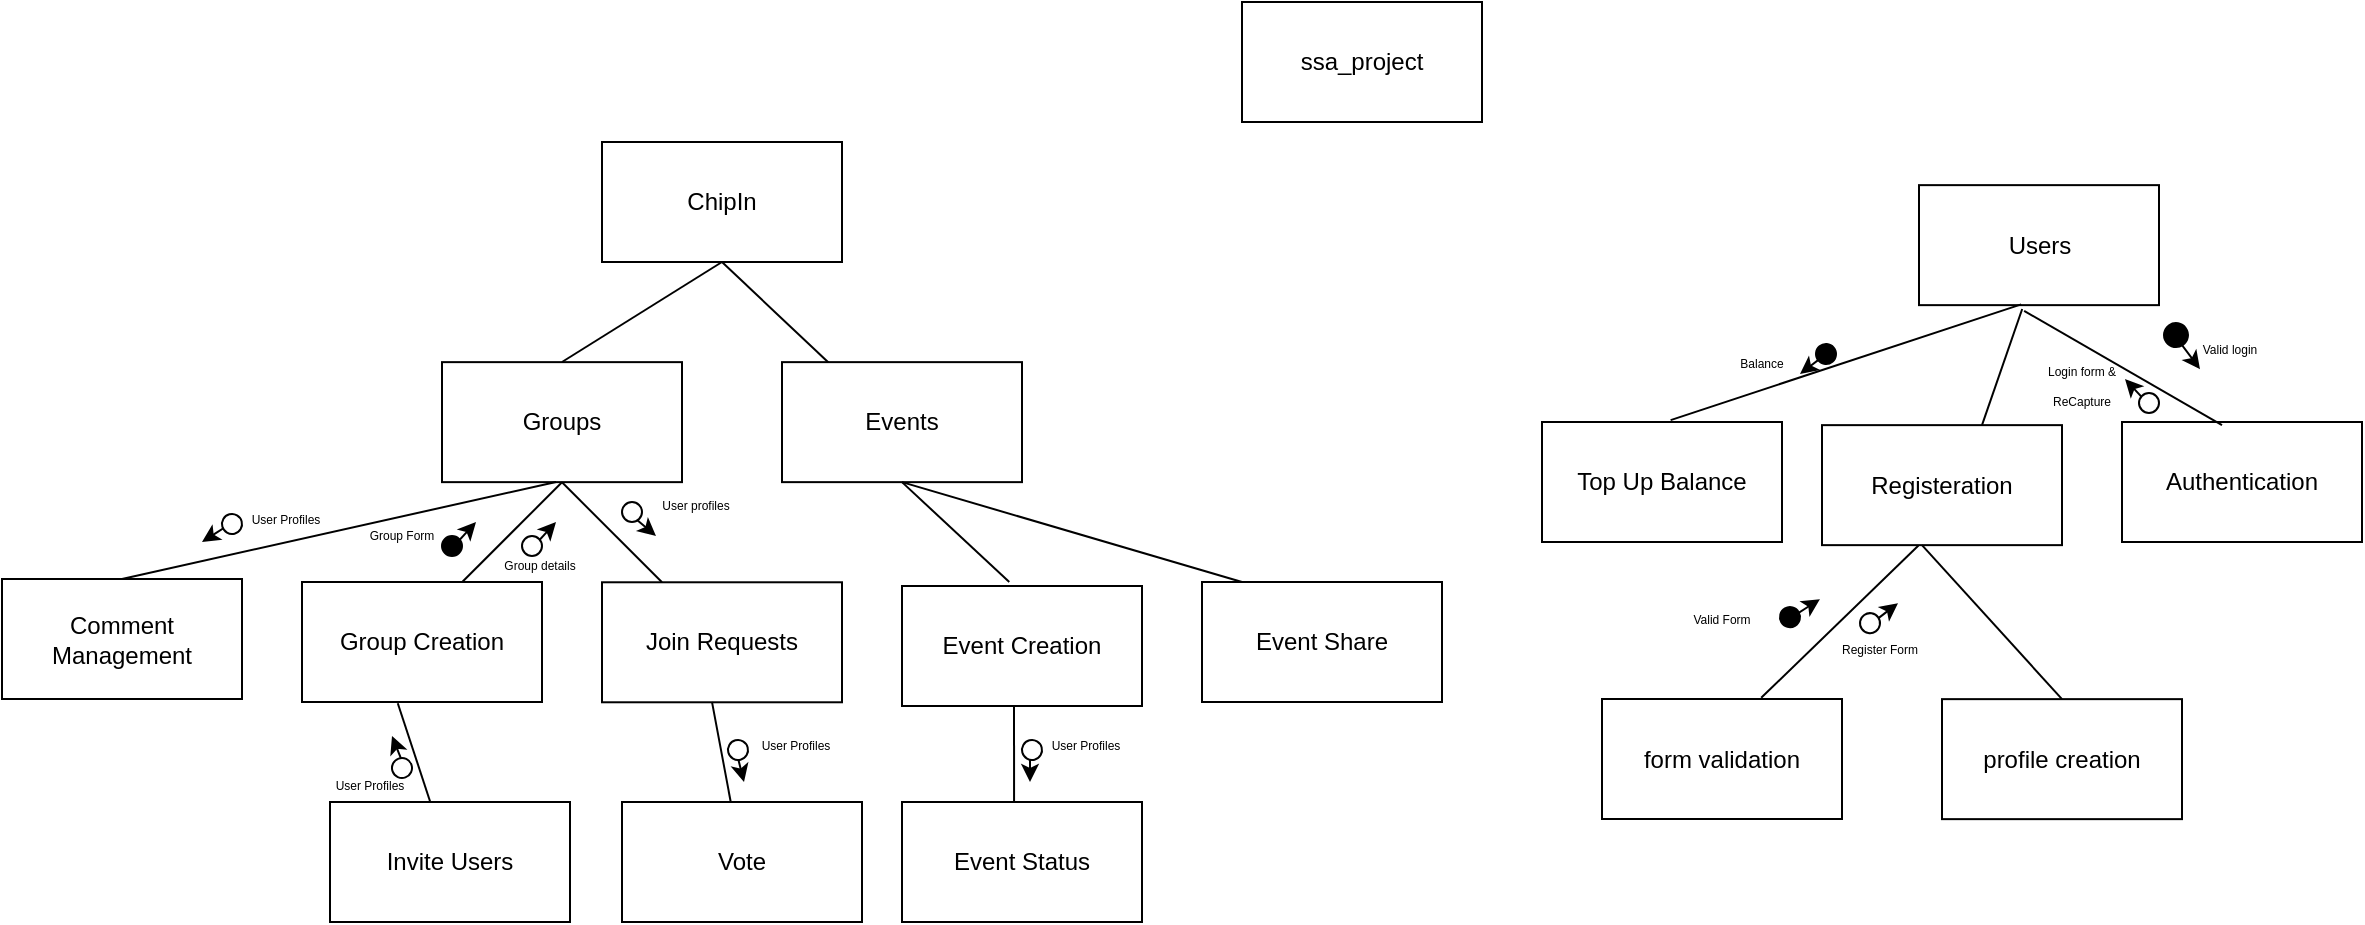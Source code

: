 <mxfile version="24.8.6">
  <diagram name="Page-1" id="F0x61UBy74klwsJbcUI1">
    <mxGraphModel dx="1172" dy="470" grid="1" gridSize="10" guides="1" tooltips="1" connect="1" arrows="1" fold="1" page="1" pageScale="1" pageWidth="827" pageHeight="1169" math="0" shadow="0">
      <root>
        <mxCell id="0" />
        <mxCell id="1" parent="0" />
        <mxCell id="L8NSSJwV17tFGSihtROY-1" value="ssa_project" style="rounded=0;whiteSpace=wrap;html=1;" parent="1" vertex="1">
          <mxGeometry x="870" y="80" width="120" height="60" as="geometry" />
        </mxCell>
        <mxCell id="L8NSSJwV17tFGSihtROY-7" value="Users" style="rounded=0;whiteSpace=wrap;html=1;" parent="1" vertex="1">
          <mxGeometry x="1208.5" y="171.57" width="120" height="60" as="geometry" />
        </mxCell>
        <mxCell id="L8NSSJwV17tFGSihtROY-8" value="ChipIn" style="rounded=0;whiteSpace=wrap;html=1;" parent="1" vertex="1">
          <mxGeometry x="550" y="150" width="120" height="60" as="geometry" />
        </mxCell>
        <mxCell id="L8NSSJwV17tFGSihtROY-9" value="Registeration" style="rounded=0;whiteSpace=wrap;html=1;" parent="1" vertex="1">
          <mxGeometry x="1160" y="291.57" width="120" height="60" as="geometry" />
        </mxCell>
        <mxCell id="L8NSSJwV17tFGSihtROY-10" value="Authentication" style="rounded=0;whiteSpace=wrap;html=1;" parent="1" vertex="1">
          <mxGeometry x="1310" y="290" width="120" height="60" as="geometry" />
        </mxCell>
        <mxCell id="L8NSSJwV17tFGSihtROY-11" value="" style="endArrow=none;html=1;rounded=0;entryX=0.5;entryY=1;entryDx=0;entryDy=0;" parent="1" target="L8NSSJwV17tFGSihtROY-8" edge="1">
          <mxGeometry width="50" height="50" relative="1" as="geometry">
            <mxPoint x="530" y="260" as="sourcePoint" />
            <mxPoint x="510" y="210" as="targetPoint" />
          </mxGeometry>
        </mxCell>
        <mxCell id="L8NSSJwV17tFGSihtROY-12" value="Groups" style="rounded=0;whiteSpace=wrap;html=1;" parent="1" vertex="1">
          <mxGeometry x="470" y="260.07" width="120" height="60" as="geometry" />
        </mxCell>
        <mxCell id="L8NSSJwV17tFGSihtROY-13" value="form validation" style="rounded=0;whiteSpace=wrap;html=1;" parent="1" vertex="1">
          <mxGeometry x="1050" y="428.5" width="120" height="60" as="geometry" />
        </mxCell>
        <mxCell id="L8NSSJwV17tFGSihtROY-14" value="profile creation" style="rounded=0;whiteSpace=wrap;html=1;" parent="1" vertex="1">
          <mxGeometry x="1220" y="428.57" width="120" height="60" as="geometry" />
        </mxCell>
        <mxCell id="L8NSSJwV17tFGSihtROY-15" value="" style="endArrow=none;html=1;rounded=0;entryX=0.402;entryY=1.003;entryDx=0;entryDy=0;entryPerimeter=0;exitX=0.58;exitY=-0.011;exitDx=0;exitDy=0;exitPerimeter=0;" parent="1" target="L8NSSJwV17tFGSihtROY-9" edge="1">
          <mxGeometry width="50" height="50" relative="1" as="geometry">
            <mxPoint x="1129.6" y="427.91" as="sourcePoint" />
            <mxPoint x="1190" y="343.64" as="targetPoint" />
          </mxGeometry>
        </mxCell>
        <mxCell id="L8NSSJwV17tFGSihtROY-16" value="" style="endArrow=none;html=1;rounded=0;exitX=0.5;exitY=0;exitDx=0;exitDy=0;" parent="1" source="L8NSSJwV17tFGSihtROY-14" edge="1">
          <mxGeometry width="50" height="50" relative="1" as="geometry">
            <mxPoint x="1277.56" y="394.17" as="sourcePoint" />
            <mxPoint x="1210" y="351.57" as="targetPoint" />
          </mxGeometry>
        </mxCell>
        <mxCell id="L8NSSJwV17tFGSihtROY-21" value="Group Creation" style="rounded=0;whiteSpace=wrap;html=1;" parent="1" vertex="1">
          <mxGeometry x="400" y="370" width="120" height="60" as="geometry" />
        </mxCell>
        <mxCell id="L8NSSJwV17tFGSihtROY-22" value="Join Requests" style="rounded=0;whiteSpace=wrap;html=1;" parent="1" vertex="1">
          <mxGeometry x="550" y="370.14" width="120" height="60" as="geometry" />
        </mxCell>
        <mxCell id="L8NSSJwV17tFGSihtROY-28" value="" style="endArrow=none;html=1;rounded=0;entryX=0.399;entryY=1.01;entryDx=0;entryDy=0;entryPerimeter=0;" parent="1" source="L8NSSJwV17tFGSihtROY-31" target="L8NSSJwV17tFGSihtROY-21" edge="1">
          <mxGeometry width="50" height="50" relative="1" as="geometry">
            <mxPoint x="380" y="490" as="sourcePoint" />
            <mxPoint x="430" y="430" as="targetPoint" />
          </mxGeometry>
        </mxCell>
        <mxCell id="L8NSSJwV17tFGSihtROY-31" value="Invite Users" style="rounded=0;whiteSpace=wrap;html=1;" parent="1" vertex="1">
          <mxGeometry x="414" y="480" width="120" height="60" as="geometry" />
        </mxCell>
        <mxCell id="L8NSSJwV17tFGSihtROY-32" value="" style="endArrow=none;html=1;rounded=0;entryX=0.399;entryY=1.01;entryDx=0;entryDy=0;entryPerimeter=0;" parent="1" source="L8NSSJwV17tFGSihtROY-33" edge="1">
          <mxGeometry width="50" height="50" relative="1" as="geometry">
            <mxPoint x="610" y="470" as="sourcePoint" />
            <mxPoint x="605" y="430" as="targetPoint" />
          </mxGeometry>
        </mxCell>
        <mxCell id="L8NSSJwV17tFGSihtROY-33" value="Vote" style="rounded=0;whiteSpace=wrap;html=1;" parent="1" vertex="1">
          <mxGeometry x="560" y="480" width="120" height="60" as="geometry" />
        </mxCell>
        <mxCell id="L8NSSJwV17tFGSihtROY-18" value="" style="endArrow=none;html=1;rounded=0;" parent="1" edge="1">
          <mxGeometry width="50" height="50" relative="1" as="geometry">
            <mxPoint x="480" y="370.14" as="sourcePoint" />
            <mxPoint x="530" y="320.14" as="targetPoint" />
          </mxGeometry>
        </mxCell>
        <mxCell id="L8NSSJwV17tFGSihtROY-19" value="" style="endArrow=none;html=1;rounded=0;" parent="1" edge="1">
          <mxGeometry width="50" height="50" relative="1" as="geometry">
            <mxPoint x="530" y="320.14" as="sourcePoint" />
            <mxPoint x="580" y="370.14" as="targetPoint" />
          </mxGeometry>
        </mxCell>
        <mxCell id="L8NSSJwV17tFGSihtROY-37" value="" style="group;rotation=15;" parent="1" vertex="1" connectable="0">
          <mxGeometry x="1140" y="376.57" width="17" height="17" as="geometry" />
        </mxCell>
        <mxCell id="L8NSSJwV17tFGSihtROY-35" value="" style="ellipse;whiteSpace=wrap;html=1;aspect=fixed;fillColor=#000000;rotation=15;" parent="L8NSSJwV17tFGSihtROY-37" vertex="1">
          <mxGeometry x="-1" y="6" width="10" height="10" as="geometry" />
        </mxCell>
        <mxCell id="L8NSSJwV17tFGSihtROY-36" value="" style="endArrow=classic;html=1;rounded=0;exitX=1;exitY=0;exitDx=0;exitDy=0;" parent="L8NSSJwV17tFGSihtROY-37" edge="1">
          <mxGeometry width="50" height="50" relative="1" as="geometry">
            <mxPoint x="5" y="11" as="sourcePoint" />
            <mxPoint x="19" y="2" as="targetPoint" />
          </mxGeometry>
        </mxCell>
        <mxCell id="L8NSSJwV17tFGSihtROY-40" value="" style="group;rotation=0;" parent="1" vertex="1" connectable="0">
          <mxGeometry x="470" y="340" width="17" height="17" as="geometry" />
        </mxCell>
        <mxCell id="L8NSSJwV17tFGSihtROY-41" value="" style="ellipse;whiteSpace=wrap;html=1;aspect=fixed;fillColor=#000000;rotation=0;" parent="L8NSSJwV17tFGSihtROY-40" vertex="1">
          <mxGeometry y="7" width="10" height="10" as="geometry" />
        </mxCell>
        <mxCell id="L8NSSJwV17tFGSihtROY-42" value="" style="endArrow=classic;html=1;rounded=0;exitX=1;exitY=0;exitDx=0;exitDy=0;" parent="L8NSSJwV17tFGSihtROY-40" edge="1">
          <mxGeometry width="50" height="50" relative="1" as="geometry">
            <mxPoint x="6" y="12" as="sourcePoint" />
            <mxPoint x="17" as="targetPoint" />
          </mxGeometry>
        </mxCell>
        <mxCell id="L8NSSJwV17tFGSihtROY-52" value="" style="group" parent="1" vertex="1" connectable="0">
          <mxGeometry x="510" y="340" width="17" height="17" as="geometry" />
        </mxCell>
        <mxCell id="L8NSSJwV17tFGSihtROY-51" value="" style="endArrow=classic;html=1;rounded=0;exitX=1;exitY=0;exitDx=0;exitDy=0;" parent="L8NSSJwV17tFGSihtROY-52" edge="1">
          <mxGeometry width="50" height="50" relative="1" as="geometry">
            <mxPoint x="6" y="12" as="sourcePoint" />
            <mxPoint x="17" as="targetPoint" />
          </mxGeometry>
        </mxCell>
        <mxCell id="L8NSSJwV17tFGSihtROY-50" value="" style="ellipse;whiteSpace=wrap;html=1;aspect=fixed;fillColor=#FFFFFF;rotation=0;strokeColor=#000000;" parent="L8NSSJwV17tFGSihtROY-52" vertex="1">
          <mxGeometry y="7" width="10" height="10" as="geometry" />
        </mxCell>
        <mxCell id="L8NSSJwV17tFGSihtROY-53" value="" style="group;rotation=10;" parent="1" vertex="1" connectable="0">
          <mxGeometry x="1180" y="379.57" width="17" height="17" as="geometry" />
        </mxCell>
        <mxCell id="L8NSSJwV17tFGSihtROY-54" value="" style="endArrow=classic;html=1;rounded=0;exitX=1;exitY=0;exitDx=0;exitDy=0;" parent="L8NSSJwV17tFGSihtROY-53" edge="1">
          <mxGeometry width="50" height="50" relative="1" as="geometry">
            <mxPoint x="5" y="11" as="sourcePoint" />
            <mxPoint x="18" y="1" as="targetPoint" />
          </mxGeometry>
        </mxCell>
        <mxCell id="L8NSSJwV17tFGSihtROY-55" value="" style="ellipse;whiteSpace=wrap;html=1;aspect=fixed;fillColor=#FFFFFF;rotation=10;strokeColor=#000000;" parent="L8NSSJwV17tFGSihtROY-53" vertex="1">
          <mxGeometry x="-1" y="6" width="10" height="10" as="geometry" />
        </mxCell>
        <mxCell id="L8NSSJwV17tFGSihtROY-57" value="" style="group;rotation=-65;" parent="1" vertex="1" connectable="0">
          <mxGeometry x="440" y="450" width="17" height="17" as="geometry" />
        </mxCell>
        <mxCell id="L8NSSJwV17tFGSihtROY-58" value="" style="endArrow=classic;html=1;rounded=0;exitX=1;exitY=0;exitDx=0;exitDy=0;" parent="L8NSSJwV17tFGSihtROY-57" edge="1">
          <mxGeometry width="50" height="50" relative="1" as="geometry">
            <mxPoint x="11" y="12" as="sourcePoint" />
            <mxPoint x="5" y="-3" as="targetPoint" />
          </mxGeometry>
        </mxCell>
        <mxCell id="L8NSSJwV17tFGSihtROY-59" value="" style="ellipse;whiteSpace=wrap;html=1;aspect=fixed;fillColor=#FFFFFF;rotation=-65;strokeColor=#000000;" parent="L8NSSJwV17tFGSihtROY-57" vertex="1">
          <mxGeometry x="5" y="8" width="10" height="10" as="geometry" />
        </mxCell>
        <mxCell id="L8NSSJwV17tFGSihtROY-61" value="" style="group;rotation=120;" parent="1" vertex="1" connectable="0">
          <mxGeometry x="610" y="450" width="17" height="17" as="geometry" />
        </mxCell>
        <mxCell id="L8NSSJwV17tFGSihtROY-62" value="" style="endArrow=classic;html=1;rounded=0;exitX=1;exitY=0;exitDx=0;exitDy=0;" parent="L8NSSJwV17tFGSihtROY-61" edge="1">
          <mxGeometry width="50" height="50" relative="1" as="geometry">
            <mxPoint x="7" y="4" as="sourcePoint" />
            <mxPoint x="11" y="20" as="targetPoint" />
          </mxGeometry>
        </mxCell>
        <mxCell id="L8NSSJwV17tFGSihtROY-63" value="" style="ellipse;whiteSpace=wrap;html=1;aspect=fixed;fillColor=#FFFFFF;rotation=120;strokeColor=#000000;" parent="L8NSSJwV17tFGSihtROY-61" vertex="1">
          <mxGeometry x="3" y="-1" width="10" height="10" as="geometry" />
        </mxCell>
        <mxCell id="L8NSSJwV17tFGSihtROY-65" value="" style="group;rotation=90;" parent="1" vertex="1" connectable="0">
          <mxGeometry x="560" y="330" width="17" height="17" as="geometry" />
        </mxCell>
        <mxCell id="L8NSSJwV17tFGSihtROY-66" value="" style="endArrow=classic;html=1;rounded=0;exitX=1;exitY=0;exitDx=0;exitDy=0;" parent="L8NSSJwV17tFGSihtROY-65" edge="1">
          <mxGeometry width="50" height="50" relative="1" as="geometry">
            <mxPoint x="4" y="6" as="sourcePoint" />
            <mxPoint x="17" y="17" as="targetPoint" />
          </mxGeometry>
        </mxCell>
        <mxCell id="L8NSSJwV17tFGSihtROY-67" value="" style="ellipse;whiteSpace=wrap;html=1;aspect=fixed;fillColor=#FFFFFF;rotation=90;strokeColor=#000000;" parent="L8NSSJwV17tFGSihtROY-65" vertex="1">
          <mxGeometry width="10" height="10" as="geometry" />
        </mxCell>
        <mxCell id="L8NSSJwV17tFGSihtROY-92" value="&lt;font style=&quot;font-size: 6px;&quot;&gt;Valid login&lt;/font&gt;" style="text;html=1;align=center;verticalAlign=middle;whiteSpace=wrap;rounded=0;" parent="1" vertex="1">
          <mxGeometry x="1344" y="241.57" width="40" height="20" as="geometry" />
        </mxCell>
        <mxCell id="L8NSSJwV17tFGSihtROY-93" value="&lt;span style=&quot;font-size: 6px;&quot;&gt;Valid Form&lt;/span&gt;" style="text;html=1;align=center;verticalAlign=middle;whiteSpace=wrap;rounded=0;" parent="1" vertex="1">
          <mxGeometry x="1090" y="376.57" width="40" height="20" as="geometry" />
        </mxCell>
        <mxCell id="L8NSSJwV17tFGSihtROY-95" value="&lt;span style=&quot;font-size: 6px;&quot;&gt;Register Form&lt;/span&gt;" style="text;html=1;align=center;verticalAlign=middle;whiteSpace=wrap;rounded=0;" parent="1" vertex="1">
          <mxGeometry x="1168.5" y="391.71" width="40" height="20" as="geometry" />
        </mxCell>
        <mxCell id="L8NSSJwV17tFGSihtROY-96" value="&lt;font style=&quot;font-size: 6px;&quot;&gt;Group Form&lt;/font&gt;" style="text;html=1;align=center;verticalAlign=middle;whiteSpace=wrap;rounded=0;" parent="1" vertex="1">
          <mxGeometry x="430" y="335" width="40" height="20" as="geometry" />
        </mxCell>
        <mxCell id="L8NSSJwV17tFGSihtROY-98" value="&lt;font style=&quot;font-size: 6px;&quot;&gt;User Profiles&lt;/font&gt;" style="text;html=1;align=center;verticalAlign=middle;whiteSpace=wrap;rounded=0;" parent="1" vertex="1">
          <mxGeometry x="414" y="460" width="40" height="20" as="geometry" />
        </mxCell>
        <mxCell id="L8NSSJwV17tFGSihtROY-100" value="&lt;font style=&quot;font-size: 6px;&quot;&gt;User Profiles&lt;/font&gt;" style="text;html=1;align=center;verticalAlign=middle;whiteSpace=wrap;rounded=0;" parent="1" vertex="1">
          <mxGeometry x="627" y="440" width="40" height="20" as="geometry" />
        </mxCell>
        <mxCell id="L8NSSJwV17tFGSihtROY-101" value="&lt;font style=&quot;font-size: 6px;&quot;&gt;Group details&lt;/font&gt;" style="text;html=1;align=center;verticalAlign=middle;whiteSpace=wrap;rounded=0;" parent="1" vertex="1">
          <mxGeometry x="498.5" y="350" width="40" height="20" as="geometry" />
        </mxCell>
        <mxCell id="L8NSSJwV17tFGSihtROY-102" value="&lt;font style=&quot;font-size: 6px;&quot;&gt;User profiles&lt;/font&gt;" style="text;html=1;align=center;verticalAlign=middle;whiteSpace=wrap;rounded=0;" parent="1" vertex="1">
          <mxGeometry x="577" y="320.07" width="40" height="20" as="geometry" />
        </mxCell>
        <mxCell id="B_dzTYNz8ej_TZ3mgmEH-1" value="" style="endArrow=none;html=1;rounded=0;entryX=0.197;entryY=0.01;entryDx=0;entryDy=0;entryPerimeter=0;exitX=0.5;exitY=1;exitDx=0;exitDy=0;" edge="1" parent="1" source="L8NSSJwV17tFGSihtROY-8" target="B_dzTYNz8ej_TZ3mgmEH-2">
          <mxGeometry width="50" height="50" relative="1" as="geometry">
            <mxPoint x="577" y="210" as="sourcePoint" />
            <mxPoint x="670" y="260" as="targetPoint" />
          </mxGeometry>
        </mxCell>
        <mxCell id="B_dzTYNz8ej_TZ3mgmEH-2" value="Events" style="rounded=0;whiteSpace=wrap;html=1;" vertex="1" parent="1">
          <mxGeometry x="640" y="260.07" width="120" height="60" as="geometry" />
        </mxCell>
        <mxCell id="B_dzTYNz8ej_TZ3mgmEH-3" value="" style="endArrow=none;html=1;rounded=0;exitX=0.447;exitY=-0.033;exitDx=0;exitDy=0;exitPerimeter=0;entryX=0.5;entryY=1;entryDx=0;entryDy=0;" edge="1" parent="1" source="B_dzTYNz8ej_TZ3mgmEH-5" target="B_dzTYNz8ej_TZ3mgmEH-2">
          <mxGeometry width="50" height="50" relative="1" as="geometry">
            <mxPoint x="760.5" y="360" as="sourcePoint" />
            <mxPoint x="760" y="320.07" as="targetPoint" />
          </mxGeometry>
        </mxCell>
        <mxCell id="B_dzTYNz8ej_TZ3mgmEH-5" value="Event Creation" style="rounded=0;whiteSpace=wrap;html=1;" vertex="1" parent="1">
          <mxGeometry x="700" y="372" width="120" height="60" as="geometry" />
        </mxCell>
        <mxCell id="B_dzTYNz8ej_TZ3mgmEH-7" value="" style="endArrow=none;html=1;rounded=0;entryX=0.5;entryY=1;entryDx=0;entryDy=0;" edge="1" parent="1" target="B_dzTYNz8ej_TZ3mgmEH-2">
          <mxGeometry width="50" height="50" relative="1" as="geometry">
            <mxPoint x="870" y="370" as="sourcePoint" />
            <mxPoint x="760" y="320" as="targetPoint" />
          </mxGeometry>
        </mxCell>
        <mxCell id="B_dzTYNz8ej_TZ3mgmEH-8" value="Event Share" style="rounded=0;whiteSpace=wrap;html=1;" vertex="1" parent="1">
          <mxGeometry x="850" y="370" width="120" height="60" as="geometry" />
        </mxCell>
        <mxCell id="B_dzTYNz8ej_TZ3mgmEH-9" value="Event Status" style="whiteSpace=wrap;html=1;rounded=0;" vertex="1" parent="1">
          <mxGeometry x="700" y="480" width="120" height="60" as="geometry" />
        </mxCell>
        <mxCell id="B_dzTYNz8ej_TZ3mgmEH-11" value="" style="endArrow=none;html=1;rounded=0;exitX=0.467;exitY=-0.008;exitDx=0;exitDy=0;exitPerimeter=0;" edge="1" parent="1" source="B_dzTYNz8ej_TZ3mgmEH-9">
          <mxGeometry width="50" height="50" relative="1" as="geometry">
            <mxPoint x="750" y="481.93" as="sourcePoint" />
            <mxPoint x="756" y="432" as="targetPoint" />
          </mxGeometry>
        </mxCell>
        <mxCell id="B_dzTYNz8ej_TZ3mgmEH-12" value="" style="endArrow=none;html=1;rounded=0;entryX=0.426;entryY=0.994;entryDx=0;entryDy=0;entryPerimeter=0;exitX=0.536;exitY=-0.016;exitDx=0;exitDy=0;exitPerimeter=0;" edge="1" parent="1" source="B_dzTYNz8ej_TZ3mgmEH-13" target="L8NSSJwV17tFGSihtROY-7">
          <mxGeometry width="50" height="50" relative="1" as="geometry">
            <mxPoint x="1100" y="280" as="sourcePoint" />
            <mxPoint x="1180" y="241.57" as="targetPoint" />
          </mxGeometry>
        </mxCell>
        <mxCell id="B_dzTYNz8ej_TZ3mgmEH-13" value="Top Up Balance" style="rounded=0;whiteSpace=wrap;html=1;" vertex="1" parent="1">
          <mxGeometry x="1020" y="290" width="120" height="60" as="geometry" />
        </mxCell>
        <mxCell id="B_dzTYNz8ej_TZ3mgmEH-16" value="" style="group;rotation=-175;" vertex="1" connectable="0" parent="1">
          <mxGeometry x="1150" y="250" width="17" height="17" as="geometry" />
        </mxCell>
        <mxCell id="B_dzTYNz8ej_TZ3mgmEH-17" value="" style="ellipse;whiteSpace=wrap;html=1;aspect=fixed;fillColor=#000000;rotation=-175;" vertex="1" parent="B_dzTYNz8ej_TZ3mgmEH-16">
          <mxGeometry x="7" y="1" width="10" height="10" as="geometry" />
        </mxCell>
        <mxCell id="B_dzTYNz8ej_TZ3mgmEH-18" value="" style="endArrow=classic;html=1;rounded=0;" edge="1" parent="B_dzTYNz8ej_TZ3mgmEH-16" source="B_dzTYNz8ej_TZ3mgmEH-17">
          <mxGeometry width="50" height="50" relative="1" as="geometry">
            <mxPoint x="11" y="5" as="sourcePoint" />
            <mxPoint x="-1" y="16" as="targetPoint" />
          </mxGeometry>
        </mxCell>
        <mxCell id="B_dzTYNz8ej_TZ3mgmEH-21" value="&lt;font style=&quot;font-size: 6px;&quot;&gt;Balance&lt;/font&gt;" style="text;html=1;align=center;verticalAlign=middle;whiteSpace=wrap;rounded=0;" vertex="1" parent="1">
          <mxGeometry x="1110" y="248.5" width="40" height="20" as="geometry" />
        </mxCell>
        <mxCell id="B_dzTYNz8ej_TZ3mgmEH-22" value="" style="endArrow=classic;html=1;rounded=0;exitX=1;exitY=0;exitDx=0;exitDy=0;" edge="1" parent="1">
          <mxGeometry width="50" height="50" relative="1" as="geometry">
            <mxPoint x="764" y="454" as="sourcePoint" />
            <mxPoint x="764" y="470" as="targetPoint" />
          </mxGeometry>
        </mxCell>
        <mxCell id="B_dzTYNz8ej_TZ3mgmEH-23" value="" style="ellipse;whiteSpace=wrap;html=1;aspect=fixed;fillColor=#FFFFFF;rotation=120;strokeColor=#000000;" vertex="1" parent="1">
          <mxGeometry x="760" y="449" width="10" height="10" as="geometry" />
        </mxCell>
        <mxCell id="B_dzTYNz8ej_TZ3mgmEH-24" value="&lt;font style=&quot;font-size: 6px;&quot;&gt;User Profiles&lt;/font&gt;" style="text;html=1;align=center;verticalAlign=middle;whiteSpace=wrap;rounded=0;" vertex="1" parent="1">
          <mxGeometry x="770" y="440" width="44" height="20" as="geometry" />
        </mxCell>
        <mxCell id="L8NSSJwV17tFGSihtROY-2" value="" style="endArrow=none;html=1;rounded=0;entryX=0.43;entryY=1.032;entryDx=0;entryDy=0;entryPerimeter=0;" parent="1" edge="1" target="L8NSSJwV17tFGSihtROY-7">
          <mxGeometry width="50" height="50" relative="1" as="geometry">
            <mxPoint x="1240" y="291.57" as="sourcePoint" />
            <mxPoint x="1300" y="231.655" as="targetPoint" />
          </mxGeometry>
        </mxCell>
        <mxCell id="L8NSSJwV17tFGSihtROY-3" value="" style="endArrow=none;html=1;rounded=0;exitX=0.438;exitY=1.048;exitDx=0;exitDy=0;exitPerimeter=0;" parent="1" edge="1" source="L8NSSJwV17tFGSihtROY-7">
          <mxGeometry width="50" height="50" relative="1" as="geometry">
            <mxPoint x="1300" y="231.655" as="sourcePoint" />
            <mxPoint x="1360" y="291.57" as="targetPoint" />
          </mxGeometry>
        </mxCell>
        <mxCell id="L8NSSJwV17tFGSihtROY-70" value="" style="group;rotation=100;" parent="1" vertex="1" connectable="0">
          <mxGeometry x="1330" y="241.566" width="20.4" height="20.371" as="geometry" />
        </mxCell>
        <mxCell id="L8NSSJwV17tFGSihtROY-71" value="" style="ellipse;whiteSpace=wrap;html=1;aspect=fixed;fillColor=#000000;rotation=100;" parent="L8NSSJwV17tFGSihtROY-70" vertex="1">
          <mxGeometry x="1" y="-1" width="11.983" height="11.983" as="geometry" />
        </mxCell>
        <mxCell id="L8NSSJwV17tFGSihtROY-72" value="" style="endArrow=classic;html=1;rounded=0;exitX=1;exitY=0;exitDx=0;exitDy=0;" parent="L8NSSJwV17tFGSihtROY-70" edge="1">
          <mxGeometry width="50" height="50" relative="1" as="geometry">
            <mxPoint x="7" y="6" as="sourcePoint" />
            <mxPoint x="19" y="22" as="targetPoint" />
          </mxGeometry>
        </mxCell>
        <mxCell id="L8NSSJwV17tFGSihtROY-76" value="" style="group;rotation=-90;" parent="1" vertex="1" connectable="0">
          <mxGeometry x="1311.5" y="268.5" width="17" height="17" as="geometry" />
        </mxCell>
        <mxCell id="L8NSSJwV17tFGSihtROY-77" value="" style="endArrow=classic;html=1;rounded=0;exitX=1;exitY=0;exitDx=0;exitDy=0;" parent="L8NSSJwV17tFGSihtROY-76" edge="1">
          <mxGeometry width="50" height="50" relative="1" as="geometry">
            <mxPoint x="13" y="14" as="sourcePoint" />
            <mxPoint as="targetPoint" />
          </mxGeometry>
        </mxCell>
        <mxCell id="L8NSSJwV17tFGSihtROY-78" value="" style="ellipse;whiteSpace=wrap;html=1;aspect=fixed;fillColor=#FFFFFF;rotation=-90;strokeColor=#000000;" parent="L8NSSJwV17tFGSihtROY-76" vertex="1">
          <mxGeometry x="7" y="7" width="10" height="10" as="geometry" />
        </mxCell>
        <mxCell id="L8NSSJwV17tFGSihtROY-80" value="&lt;font style=&quot;font-size: 6px;&quot;&gt;Login form &amp;amp; ReCapture&lt;/font&gt;" style="text;html=1;align=center;verticalAlign=middle;whiteSpace=wrap;rounded=0;" parent="1" vertex="1">
          <mxGeometry x="1270" y="260.07" width="40" height="20" as="geometry" />
        </mxCell>
        <mxCell id="B_dzTYNz8ej_TZ3mgmEH-28" value="" style="endArrow=none;html=1;rounded=0;exitX=0.5;exitY=0;exitDx=0;exitDy=0;" edge="1" parent="1" source="B_dzTYNz8ej_TZ3mgmEH-29">
          <mxGeometry width="50" height="50" relative="1" as="geometry">
            <mxPoint x="330" y="350" as="sourcePoint" />
            <mxPoint x="527" y="320" as="targetPoint" />
          </mxGeometry>
        </mxCell>
        <mxCell id="B_dzTYNz8ej_TZ3mgmEH-29" value="Comment Management" style="rounded=0;whiteSpace=wrap;html=1;" vertex="1" parent="1">
          <mxGeometry x="250" y="368.5" width="120" height="60" as="geometry" />
        </mxCell>
        <mxCell id="B_dzTYNz8ej_TZ3mgmEH-33" value="" style="endArrow=classic;html=1;rounded=0;exitX=1;exitY=0;exitDx=0;exitDy=0;" edge="1" parent="1">
          <mxGeometry width="50" height="50" relative="1" as="geometry">
            <mxPoint x="364" y="341" as="sourcePoint" />
            <mxPoint x="350" y="350" as="targetPoint" />
          </mxGeometry>
        </mxCell>
        <mxCell id="B_dzTYNz8ej_TZ3mgmEH-34" value="" style="ellipse;whiteSpace=wrap;html=1;aspect=fixed;fillColor=#FFFFFF;rotation=120;strokeColor=#000000;" vertex="1" parent="1">
          <mxGeometry x="360" y="336" width="10" height="10" as="geometry" />
        </mxCell>
        <mxCell id="B_dzTYNz8ej_TZ3mgmEH-35" value="&lt;font style=&quot;font-size: 6px;&quot;&gt;User Profiles&lt;/font&gt;" style="text;html=1;align=center;verticalAlign=middle;whiteSpace=wrap;rounded=0;" vertex="1" parent="1">
          <mxGeometry x="370" y="327" width="44" height="20" as="geometry" />
        </mxCell>
      </root>
    </mxGraphModel>
  </diagram>
</mxfile>

